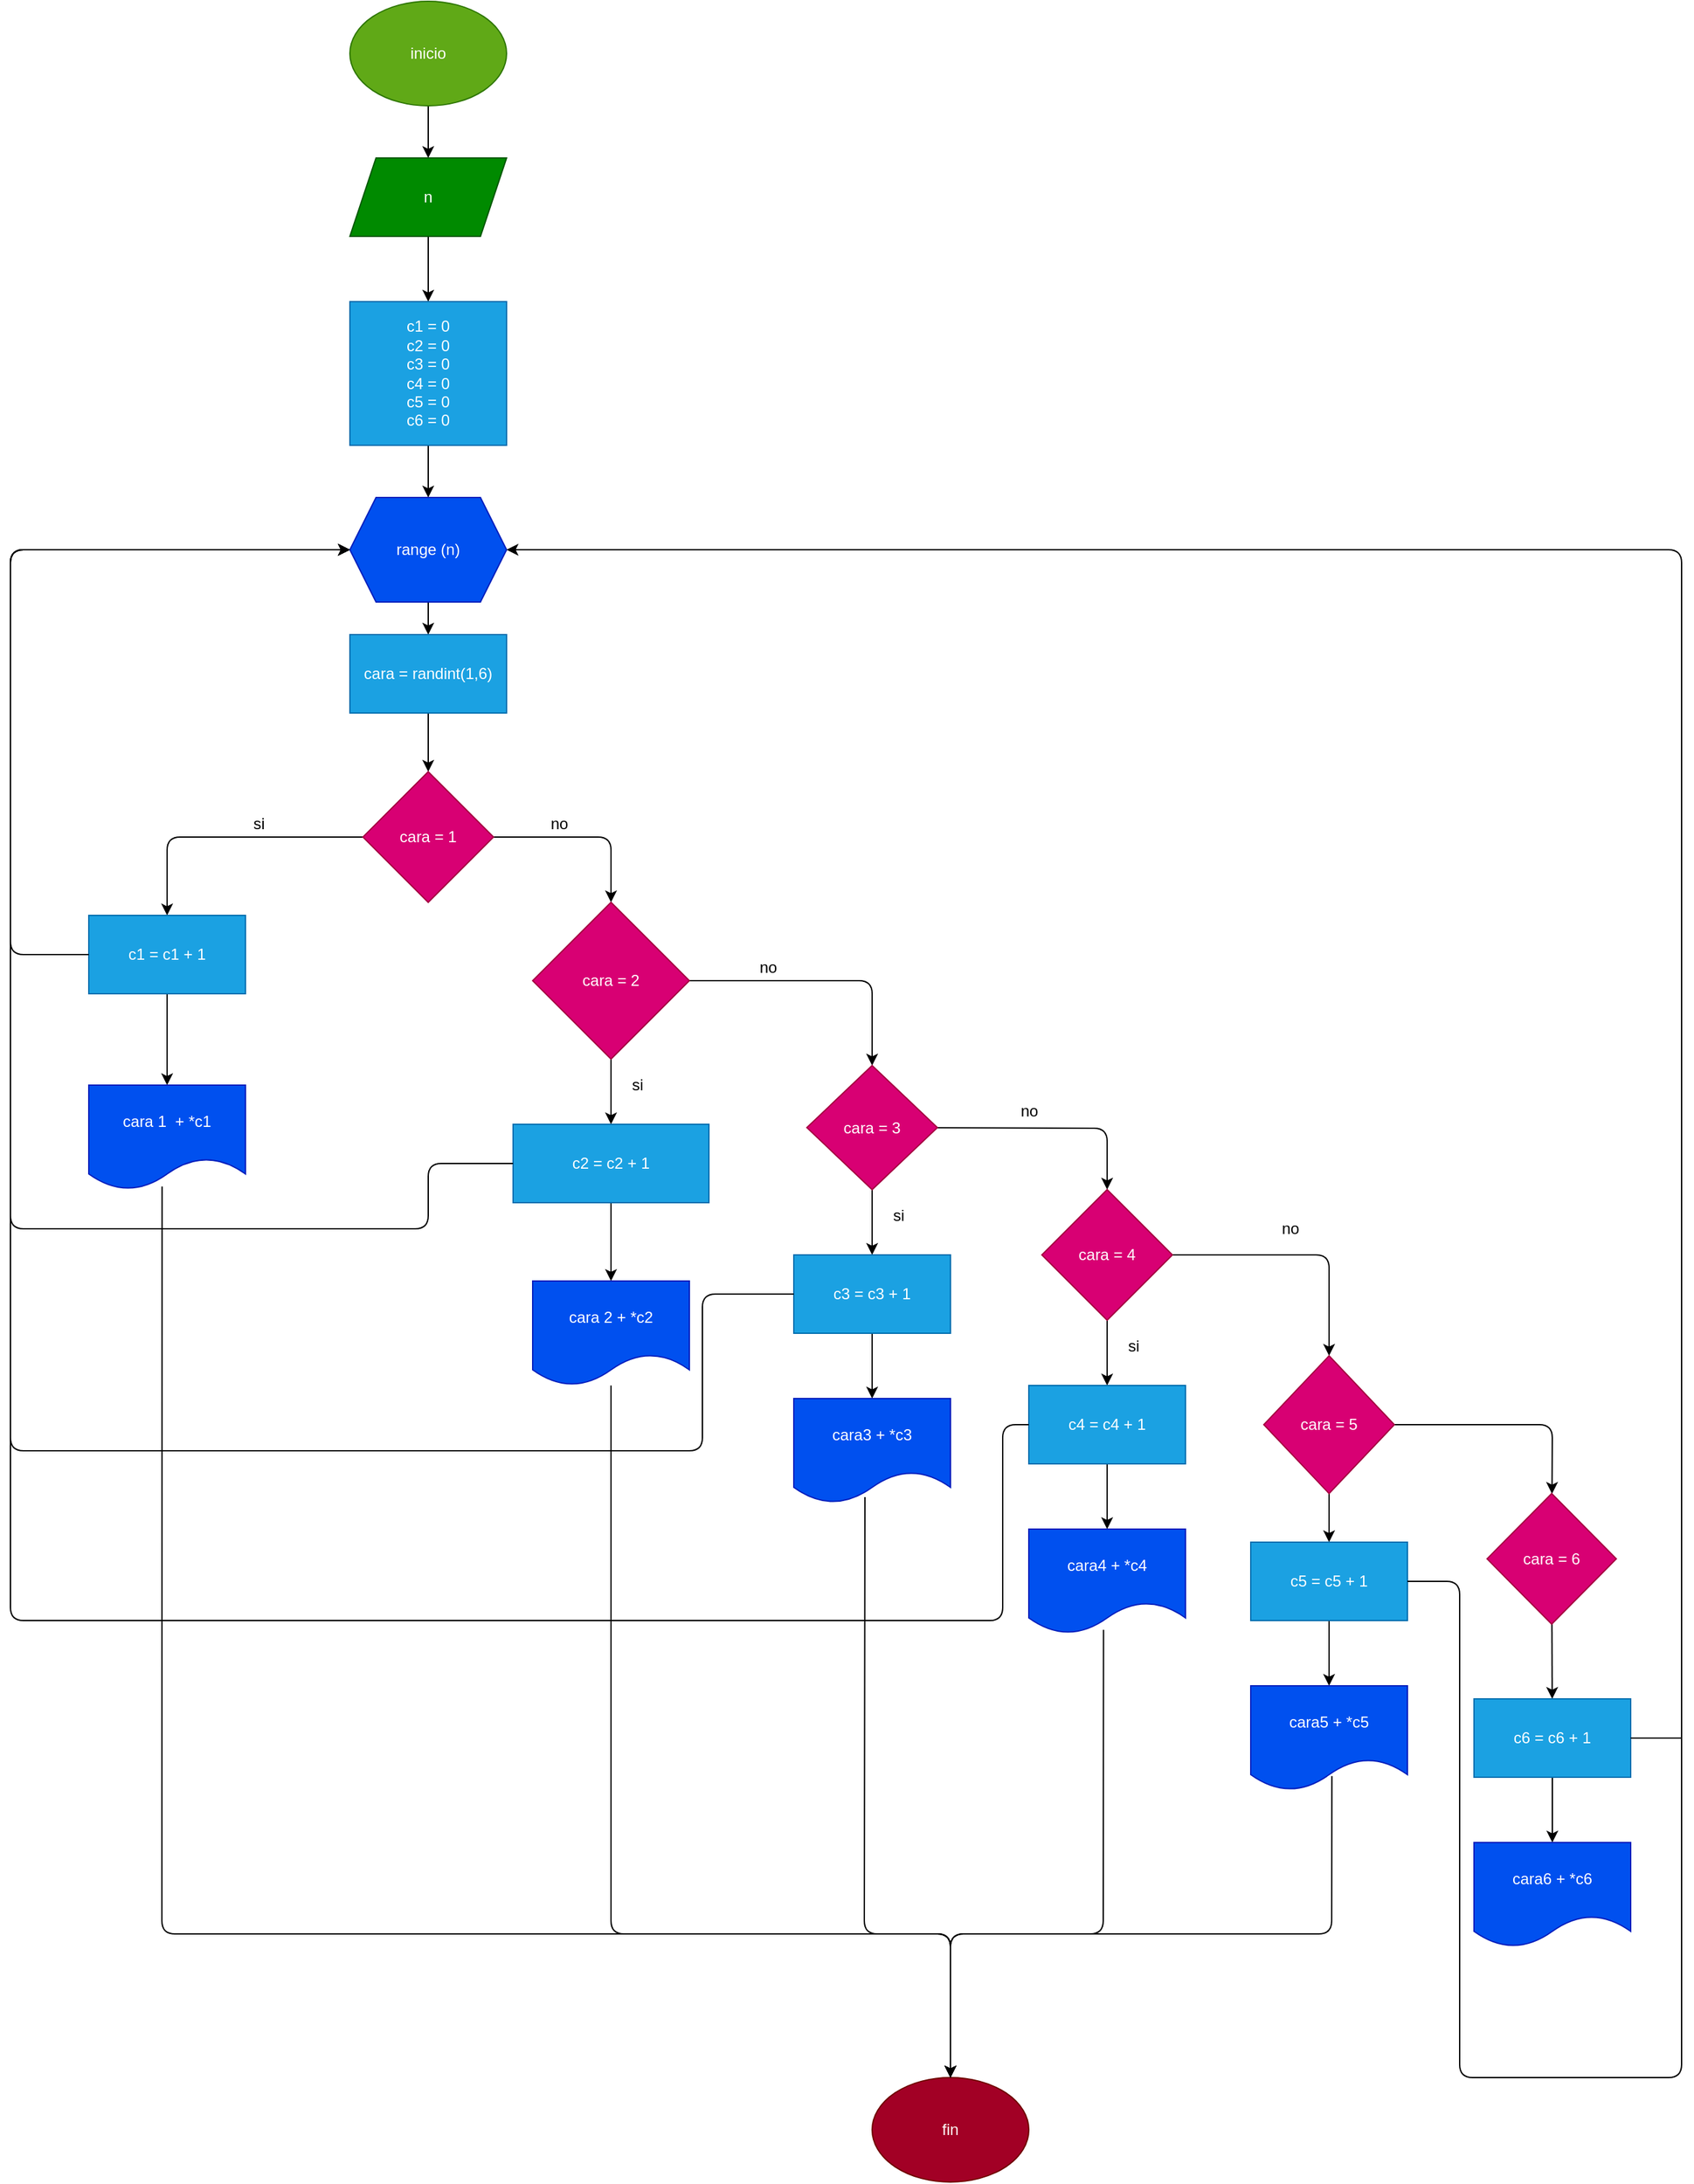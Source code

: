 <mxfile>
    <diagram id="hXl1oiTlo_VUW3BYt6Fc" name="Página-1">
        <mxGraphModel dx="1664" dy="1126" grid="1" gridSize="10" guides="1" tooltips="1" connect="1" arrows="1" fold="1" page="1" pageScale="1" pageWidth="827" pageHeight="1169" math="0" shadow="0">
            <root>
                <mxCell id="0"/>
                <mxCell id="1" parent="0"/>
                <mxCell id="4" value="" style="edgeStyle=none;html=1;" edge="1" parent="1" source="2" target="3">
                    <mxGeometry relative="1" as="geometry"/>
                </mxCell>
                <mxCell id="2" value="inicio" style="ellipse;whiteSpace=wrap;html=1;fillColor=#60a917;fontColor=#ffffff;strokeColor=#2D7600;" vertex="1" parent="1">
                    <mxGeometry x="320" y="40" width="120" height="80" as="geometry"/>
                </mxCell>
                <mxCell id="6" value="" style="edgeStyle=none;html=1;" edge="1" parent="1" source="3" target="5">
                    <mxGeometry relative="1" as="geometry"/>
                </mxCell>
                <mxCell id="3" value="n" style="shape=parallelogram;perimeter=parallelogramPerimeter;whiteSpace=wrap;html=1;fixedSize=1;fillColor=#008a00;fontColor=#ffffff;strokeColor=#005700;" vertex="1" parent="1">
                    <mxGeometry x="320" y="160" width="120" height="60" as="geometry"/>
                </mxCell>
                <mxCell id="10" value="" style="edgeStyle=none;html=1;" edge="1" parent="1" source="5" target="9">
                    <mxGeometry relative="1" as="geometry"/>
                </mxCell>
                <mxCell id="5" value="c1 = 0&lt;br&gt;c2 = 0&lt;br&gt;c3 = 0&lt;br&gt;c4 = 0&lt;br&gt;c5 = 0&lt;br&gt;c6 = 0" style="whiteSpace=wrap;html=1;fillColor=#1ba1e2;fontColor=#ffffff;strokeColor=#006EAF;" vertex="1" parent="1">
                    <mxGeometry x="320" y="270" width="120" height="110" as="geometry"/>
                </mxCell>
                <mxCell id="12" value="" style="edgeStyle=none;html=1;" edge="1" parent="1" source="9" target="11">
                    <mxGeometry relative="1" as="geometry"/>
                </mxCell>
                <mxCell id="9" value="range (n)" style="shape=hexagon;perimeter=hexagonPerimeter2;whiteSpace=wrap;html=1;fixedSize=1;fillColor=#0050ef;fontColor=#ffffff;strokeColor=#001DBC;" vertex="1" parent="1">
                    <mxGeometry x="320" y="420" width="120" height="80" as="geometry"/>
                </mxCell>
                <mxCell id="14" value="" style="edgeStyle=none;html=1;" edge="1" parent="1" source="11" target="13">
                    <mxGeometry relative="1" as="geometry"/>
                </mxCell>
                <mxCell id="11" value="cara = randint(1,6)" style="whiteSpace=wrap;html=1;fillColor=#1ba1e2;fontColor=#ffffff;strokeColor=#006EAF;" vertex="1" parent="1">
                    <mxGeometry x="320" y="525" width="120" height="60" as="geometry"/>
                </mxCell>
                <mxCell id="17" value="" style="edgeStyle=none;html=1;" edge="1" parent="1" source="13" target="16">
                    <mxGeometry relative="1" as="geometry">
                        <Array as="points">
                            <mxPoint x="180" y="680"/>
                        </Array>
                    </mxGeometry>
                </mxCell>
                <mxCell id="20" value="" style="edgeStyle=none;html=1;" edge="1" parent="1" source="13" target="19">
                    <mxGeometry relative="1" as="geometry">
                        <Array as="points">
                            <mxPoint x="520" y="680"/>
                        </Array>
                    </mxGeometry>
                </mxCell>
                <mxCell id="13" value="cara = 1" style="rhombus;whiteSpace=wrap;html=1;fillColor=#d80073;fontColor=#ffffff;strokeColor=#A50040;" vertex="1" parent="1">
                    <mxGeometry x="330" y="630" width="100" height="100" as="geometry"/>
                </mxCell>
                <mxCell id="51" value="" style="edgeStyle=none;html=1;" edge="1" parent="1" source="16" target="50">
                    <mxGeometry relative="1" as="geometry"/>
                </mxCell>
                <mxCell id="16" value="c1 = c1 + 1" style="whiteSpace=wrap;html=1;fillColor=#1ba1e2;fontColor=#ffffff;strokeColor=#006EAF;" vertex="1" parent="1">
                    <mxGeometry x="120" y="740" width="120" height="60" as="geometry"/>
                </mxCell>
                <mxCell id="18" value="si" style="text;html=1;align=center;verticalAlign=middle;resizable=0;points=[];autosize=1;strokeColor=none;fillColor=none;" vertex="1" parent="1">
                    <mxGeometry x="235" y="655" width="30" height="30" as="geometry"/>
                </mxCell>
                <mxCell id="24" value="" style="edgeStyle=none;html=1;" edge="1" parent="1" source="19" target="23">
                    <mxGeometry relative="1" as="geometry"/>
                </mxCell>
                <mxCell id="29" value="" style="edgeStyle=none;html=1;" edge="1" parent="1" source="19" target="28">
                    <mxGeometry relative="1" as="geometry">
                        <Array as="points">
                            <mxPoint x="720" y="790"/>
                        </Array>
                    </mxGeometry>
                </mxCell>
                <mxCell id="19" value="cara = 2" style="rhombus;whiteSpace=wrap;html=1;fillColor=#d80073;fontColor=#ffffff;strokeColor=#A50040;" vertex="1" parent="1">
                    <mxGeometry x="460" y="730" width="120" height="120" as="geometry"/>
                </mxCell>
                <mxCell id="21" value="no" style="text;html=1;align=center;verticalAlign=middle;resizable=0;points=[];autosize=1;strokeColor=none;fillColor=none;" vertex="1" parent="1">
                    <mxGeometry x="460" y="655" width="40" height="30" as="geometry"/>
                </mxCell>
                <mxCell id="53" value="" style="edgeStyle=none;html=1;" edge="1" parent="1" source="23" target="52">
                    <mxGeometry relative="1" as="geometry"/>
                </mxCell>
                <mxCell id="23" value="c2 = c2 + 1" style="whiteSpace=wrap;html=1;fillColor=#1ba1e2;fontColor=#ffffff;strokeColor=#006EAF;" vertex="1" parent="1">
                    <mxGeometry x="445" y="900" width="150" height="60" as="geometry"/>
                </mxCell>
                <mxCell id="25" value="si" style="text;html=1;align=center;verticalAlign=middle;resizable=0;points=[];autosize=1;strokeColor=none;fillColor=none;" vertex="1" parent="1">
                    <mxGeometry x="525" y="855" width="30" height="30" as="geometry"/>
                </mxCell>
                <mxCell id="31" value="" style="edgeStyle=none;html=1;" edge="1" parent="1" source="28" target="30">
                    <mxGeometry relative="1" as="geometry"/>
                </mxCell>
                <mxCell id="35" value="" style="edgeStyle=none;html=1;" edge="1" parent="1" source="28" target="34">
                    <mxGeometry relative="1" as="geometry">
                        <Array as="points">
                            <mxPoint x="900" y="903"/>
                        </Array>
                    </mxGeometry>
                </mxCell>
                <mxCell id="28" value="cara = 3" style="rhombus;whiteSpace=wrap;html=1;fillColor=#d80073;fontColor=#ffffff;strokeColor=#A50040;" vertex="1" parent="1">
                    <mxGeometry x="670" y="855" width="100" height="95" as="geometry"/>
                </mxCell>
                <mxCell id="55" value="" style="edgeStyle=none;html=1;" edge="1" parent="1" source="30" target="54">
                    <mxGeometry relative="1" as="geometry"/>
                </mxCell>
                <mxCell id="30" value="c3 = c3 + 1" style="whiteSpace=wrap;html=1;fillColor=#1ba1e2;fontColor=#ffffff;strokeColor=#006EAF;" vertex="1" parent="1">
                    <mxGeometry x="660" y="1000" width="120" height="60" as="geometry"/>
                </mxCell>
                <mxCell id="32" value="si" style="text;html=1;align=center;verticalAlign=middle;resizable=0;points=[];autosize=1;strokeColor=none;fillColor=none;" vertex="1" parent="1">
                    <mxGeometry x="725" y="955" width="30" height="30" as="geometry"/>
                </mxCell>
                <mxCell id="33" value="no" style="text;html=1;align=center;verticalAlign=middle;resizable=0;points=[];autosize=1;strokeColor=none;fillColor=none;" vertex="1" parent="1">
                    <mxGeometry x="620" y="765" width="40" height="30" as="geometry"/>
                </mxCell>
                <mxCell id="37" value="" style="edgeStyle=none;html=1;" edge="1" parent="1" source="34" target="36">
                    <mxGeometry relative="1" as="geometry"/>
                </mxCell>
                <mxCell id="40" value="" style="edgeStyle=none;html=1;" edge="1" parent="1" source="34" target="39">
                    <mxGeometry relative="1" as="geometry">
                        <Array as="points">
                            <mxPoint x="1070" y="1000"/>
                        </Array>
                    </mxGeometry>
                </mxCell>
                <mxCell id="34" value="cara = 4" style="rhombus;whiteSpace=wrap;html=1;fillColor=#d80073;fontColor=#ffffff;strokeColor=#A50040;" vertex="1" parent="1">
                    <mxGeometry x="850" y="950" width="100" height="100" as="geometry"/>
                </mxCell>
                <mxCell id="58" value="" style="edgeStyle=none;html=1;" edge="1" parent="1" source="36" target="57">
                    <mxGeometry relative="1" as="geometry"/>
                </mxCell>
                <mxCell id="36" value="c4 = c4 + 1" style="whiteSpace=wrap;html=1;fillColor=#1ba1e2;fontColor=#ffffff;strokeColor=#006EAF;" vertex="1" parent="1">
                    <mxGeometry x="840" y="1100" width="120" height="60" as="geometry"/>
                </mxCell>
                <mxCell id="38" value="no" style="text;html=1;align=center;verticalAlign=middle;resizable=0;points=[];autosize=1;strokeColor=none;fillColor=none;" vertex="1" parent="1">
                    <mxGeometry x="820" y="875" width="40" height="30" as="geometry"/>
                </mxCell>
                <mxCell id="44" value="" style="edgeStyle=none;html=1;" edge="1" parent="1" source="39" target="43">
                    <mxGeometry relative="1" as="geometry"/>
                </mxCell>
                <mxCell id="47" value="" style="edgeStyle=none;html=1;" edge="1" parent="1" source="39" target="46">
                    <mxGeometry relative="1" as="geometry">
                        <Array as="points">
                            <mxPoint x="1241" y="1130"/>
                        </Array>
                    </mxGeometry>
                </mxCell>
                <mxCell id="39" value="cara = 5" style="rhombus;whiteSpace=wrap;html=1;fillColor=#d80073;fontColor=#ffffff;strokeColor=#A50040;" vertex="1" parent="1">
                    <mxGeometry x="1020" y="1077.25" width="100" height="105.5" as="geometry"/>
                </mxCell>
                <mxCell id="41" value="si" style="text;html=1;align=center;verticalAlign=middle;resizable=0;points=[];autosize=1;strokeColor=none;fillColor=none;" vertex="1" parent="1">
                    <mxGeometry x="905" y="1055" width="30" height="30" as="geometry"/>
                </mxCell>
                <mxCell id="42" value="no" style="text;html=1;align=center;verticalAlign=middle;resizable=0;points=[];autosize=1;strokeColor=none;fillColor=none;" vertex="1" parent="1">
                    <mxGeometry x="1020" y="965" width="40" height="30" as="geometry"/>
                </mxCell>
                <mxCell id="60" value="" style="edgeStyle=none;html=1;" edge="1" parent="1" source="43" target="59">
                    <mxGeometry relative="1" as="geometry"/>
                </mxCell>
                <mxCell id="43" value="c5 = c5 + 1" style="whiteSpace=wrap;html=1;fillColor=#1ba1e2;fontColor=#ffffff;strokeColor=#006EAF;" vertex="1" parent="1">
                    <mxGeometry x="1010" y="1220" width="120" height="60" as="geometry"/>
                </mxCell>
                <mxCell id="49" value="" style="edgeStyle=none;html=1;" edge="1" parent="1" source="46" target="48">
                    <mxGeometry relative="1" as="geometry"/>
                </mxCell>
                <mxCell id="46" value="cara = 6" style="rhombus;whiteSpace=wrap;html=1;fillColor=#d80073;fontColor=#ffffff;strokeColor=#A50040;" vertex="1" parent="1">
                    <mxGeometry x="1191" y="1182.75" width="99" height="100" as="geometry"/>
                </mxCell>
                <mxCell id="62" value="" style="edgeStyle=none;html=1;" edge="1" parent="1" source="48" target="61">
                    <mxGeometry relative="1" as="geometry"/>
                </mxCell>
                <mxCell id="48" value="c6 = c6 + 1" style="whiteSpace=wrap;html=1;fillColor=#1ba1e2;fontColor=#ffffff;strokeColor=#006EAF;" vertex="1" parent="1">
                    <mxGeometry x="1181" y="1340" width="120" height="60" as="geometry"/>
                </mxCell>
                <mxCell id="50" value="cara 1&amp;nbsp; + *c1" style="shape=document;whiteSpace=wrap;html=1;boundedLbl=1;fillColor=#0050ef;fontColor=#ffffff;strokeColor=#001DBC;" vertex="1" parent="1">
                    <mxGeometry x="120" y="870" width="120" height="80" as="geometry"/>
                </mxCell>
                <mxCell id="52" value="cara 2 + *c2" style="shape=document;whiteSpace=wrap;html=1;boundedLbl=1;fillColor=#0050ef;fontColor=#ffffff;strokeColor=#001DBC;" vertex="1" parent="1">
                    <mxGeometry x="460" y="1020" width="120" height="80" as="geometry"/>
                </mxCell>
                <mxCell id="54" value="cara3 + *c3" style="shape=document;whiteSpace=wrap;html=1;boundedLbl=1;fillColor=#0050ef;fontColor=#ffffff;strokeColor=#001DBC;" vertex="1" parent="1">
                    <mxGeometry x="660" y="1110" width="120" height="80" as="geometry"/>
                </mxCell>
                <mxCell id="57" value="cara4 + *c4" style="shape=document;whiteSpace=wrap;html=1;boundedLbl=1;fillColor=#0050ef;fontColor=#ffffff;strokeColor=#001DBC;" vertex="1" parent="1">
                    <mxGeometry x="840" y="1210" width="120" height="80" as="geometry"/>
                </mxCell>
                <mxCell id="59" value="cara5 + *c5" style="shape=document;whiteSpace=wrap;html=1;boundedLbl=1;fillColor=#0050ef;fontColor=#ffffff;strokeColor=#001DBC;" vertex="1" parent="1">
                    <mxGeometry x="1010" y="1330" width="120" height="80" as="geometry"/>
                </mxCell>
                <mxCell id="61" value="cara6 + *c6" style="shape=document;whiteSpace=wrap;html=1;boundedLbl=1;fillColor=#0050ef;fontColor=#ffffff;strokeColor=#001DBC;" vertex="1" parent="1">
                    <mxGeometry x="1181" y="1450" width="120" height="80" as="geometry"/>
                </mxCell>
                <mxCell id="63" value="fin" style="ellipse;whiteSpace=wrap;html=1;fillColor=#a20025;fontColor=#ffffff;strokeColor=#6F0000;" vertex="1" parent="1">
                    <mxGeometry x="720" y="1630" width="120" height="80" as="geometry"/>
                </mxCell>
                <mxCell id="64" value="" style="endArrow=classic;html=1;entryX=0.5;entryY=0;entryDx=0;entryDy=0;exitX=0.468;exitY=0.971;exitDx=0;exitDy=0;exitPerimeter=0;" edge="1" parent="1" source="50" target="63">
                    <mxGeometry width="50" height="50" relative="1" as="geometry">
                        <mxPoint x="580" y="1280" as="sourcePoint"/>
                        <mxPoint x="630" y="1230" as="targetPoint"/>
                        <Array as="points">
                            <mxPoint x="176" y="1520"/>
                            <mxPoint x="780" y="1520"/>
                        </Array>
                    </mxGeometry>
                </mxCell>
                <mxCell id="65" value="" style="endArrow=classic;html=1;entryX=0.5;entryY=0;entryDx=0;entryDy=0;" edge="1" parent="1" source="52" target="63">
                    <mxGeometry width="50" height="50" relative="1" as="geometry">
                        <mxPoint x="580" y="1300" as="sourcePoint"/>
                        <mxPoint x="630" y="1230" as="targetPoint"/>
                        <Array as="points">
                            <mxPoint x="520" y="1520"/>
                            <mxPoint x="780" y="1520"/>
                        </Array>
                    </mxGeometry>
                </mxCell>
                <mxCell id="66" value="" style="endArrow=classic;html=1;entryX=0.5;entryY=0;entryDx=0;entryDy=0;exitX=0.454;exitY=0.943;exitDx=0;exitDy=0;exitPerimeter=0;" edge="1" parent="1" source="54" target="63">
                    <mxGeometry width="50" height="50" relative="1" as="geometry">
                        <mxPoint x="580" y="1280" as="sourcePoint"/>
                        <mxPoint x="630" y="1230" as="targetPoint"/>
                        <Array as="points">
                            <mxPoint x="714" y="1520"/>
                            <mxPoint x="780" y="1520"/>
                        </Array>
                    </mxGeometry>
                </mxCell>
                <mxCell id="67" value="" style="endArrow=classic;html=1;exitX=0.477;exitY=0.964;exitDx=0;exitDy=0;exitPerimeter=0;" edge="1" parent="1" source="57">
                    <mxGeometry width="50" height="50" relative="1" as="geometry">
                        <mxPoint x="900" y="1440" as="sourcePoint"/>
                        <mxPoint x="780" y="1630" as="targetPoint"/>
                        <Array as="points">
                            <mxPoint x="897" y="1520"/>
                            <mxPoint x="780" y="1520"/>
                        </Array>
                    </mxGeometry>
                </mxCell>
                <mxCell id="68" value="" style="endArrow=classic;html=1;entryX=0.5;entryY=0;entryDx=0;entryDy=0;exitX=0.518;exitY=0.864;exitDx=0;exitDy=0;exitPerimeter=0;" edge="1" parent="1" source="59" target="63">
                    <mxGeometry width="50" height="50" relative="1" as="geometry">
                        <mxPoint x="530" y="1480" as="sourcePoint"/>
                        <mxPoint x="580" y="1430" as="targetPoint"/>
                        <Array as="points">
                            <mxPoint x="1072" y="1520"/>
                            <mxPoint x="780" y="1520"/>
                        </Array>
                    </mxGeometry>
                </mxCell>
                <mxCell id="69" value="" style="endArrow=classic;html=1;entryX=0;entryY=0.5;entryDx=0;entryDy=0;exitX=0;exitY=0.5;exitDx=0;exitDy=0;" edge="1" parent="1" source="16" target="9">
                    <mxGeometry width="50" height="50" relative="1" as="geometry">
                        <mxPoint x="450" y="840" as="sourcePoint"/>
                        <mxPoint x="500" y="790" as="targetPoint"/>
                        <Array as="points">
                            <mxPoint x="60" y="770"/>
                            <mxPoint x="60" y="460"/>
                        </Array>
                    </mxGeometry>
                </mxCell>
                <mxCell id="70" value="" style="endArrow=classic;html=1;entryX=0;entryY=0.5;entryDx=0;entryDy=0;exitX=0;exitY=0.5;exitDx=0;exitDy=0;" edge="1" parent="1" source="23" target="9">
                    <mxGeometry width="50" height="50" relative="1" as="geometry">
                        <mxPoint x="450" y="840" as="sourcePoint"/>
                        <mxPoint x="500" y="790" as="targetPoint"/>
                        <Array as="points">
                            <mxPoint x="380" y="930"/>
                            <mxPoint x="380" y="980"/>
                            <mxPoint x="60" y="980"/>
                            <mxPoint x="60" y="460"/>
                        </Array>
                    </mxGeometry>
                </mxCell>
                <mxCell id="71" value="" style="endArrow=classic;html=1;entryX=0;entryY=0.5;entryDx=0;entryDy=0;exitX=0;exitY=0.5;exitDx=0;exitDy=0;" edge="1" parent="1" source="30" target="9">
                    <mxGeometry width="50" height="50" relative="1" as="geometry">
                        <mxPoint x="470" y="1410" as="sourcePoint"/>
                        <mxPoint x="520" y="1360" as="targetPoint"/>
                        <Array as="points">
                            <mxPoint x="590" y="1030"/>
                            <mxPoint x="590" y="1150"/>
                            <mxPoint x="60" y="1150"/>
                            <mxPoint x="60" y="460"/>
                        </Array>
                    </mxGeometry>
                </mxCell>
                <mxCell id="72" value="" style="endArrow=classic;html=1;exitX=0;exitY=0.5;exitDx=0;exitDy=0;entryX=0;entryY=0.5;entryDx=0;entryDy=0;" edge="1" parent="1" source="36" target="9">
                    <mxGeometry width="50" height="50" relative="1" as="geometry">
                        <mxPoint x="470" y="1200" as="sourcePoint"/>
                        <mxPoint x="320" y="457.333" as="targetPoint"/>
                        <Array as="points">
                            <mxPoint x="820" y="1130"/>
                            <mxPoint x="820" y="1280"/>
                            <mxPoint x="60" y="1280"/>
                            <mxPoint x="60" y="460"/>
                        </Array>
                    </mxGeometry>
                </mxCell>
                <mxCell id="73" value="" style="endArrow=classic;html=1;entryX=1;entryY=0.5;entryDx=0;entryDy=0;exitX=1;exitY=0.5;exitDx=0;exitDy=0;" edge="1" parent="1" source="43" target="9">
                    <mxGeometry width="50" height="50" relative="1" as="geometry">
                        <mxPoint x="1170" y="1630" as="sourcePoint"/>
                        <mxPoint x="990" y="1280" as="targetPoint"/>
                        <Array as="points">
                            <mxPoint x="1170" y="1250"/>
                            <mxPoint x="1170" y="1630"/>
                            <mxPoint x="1340" y="1630"/>
                            <mxPoint x="1340" y="460"/>
                        </Array>
                    </mxGeometry>
                </mxCell>
                <mxCell id="76" value="" style="endArrow=none;html=1;exitX=1;exitY=0.5;exitDx=0;exitDy=0;" edge="1" parent="1" source="48">
                    <mxGeometry width="50" height="50" relative="1" as="geometry">
                        <mxPoint x="940" y="1210" as="sourcePoint"/>
                        <mxPoint x="1340" y="1370" as="targetPoint"/>
                    </mxGeometry>
                </mxCell>
            </root>
        </mxGraphModel>
    </diagram>
</mxfile>